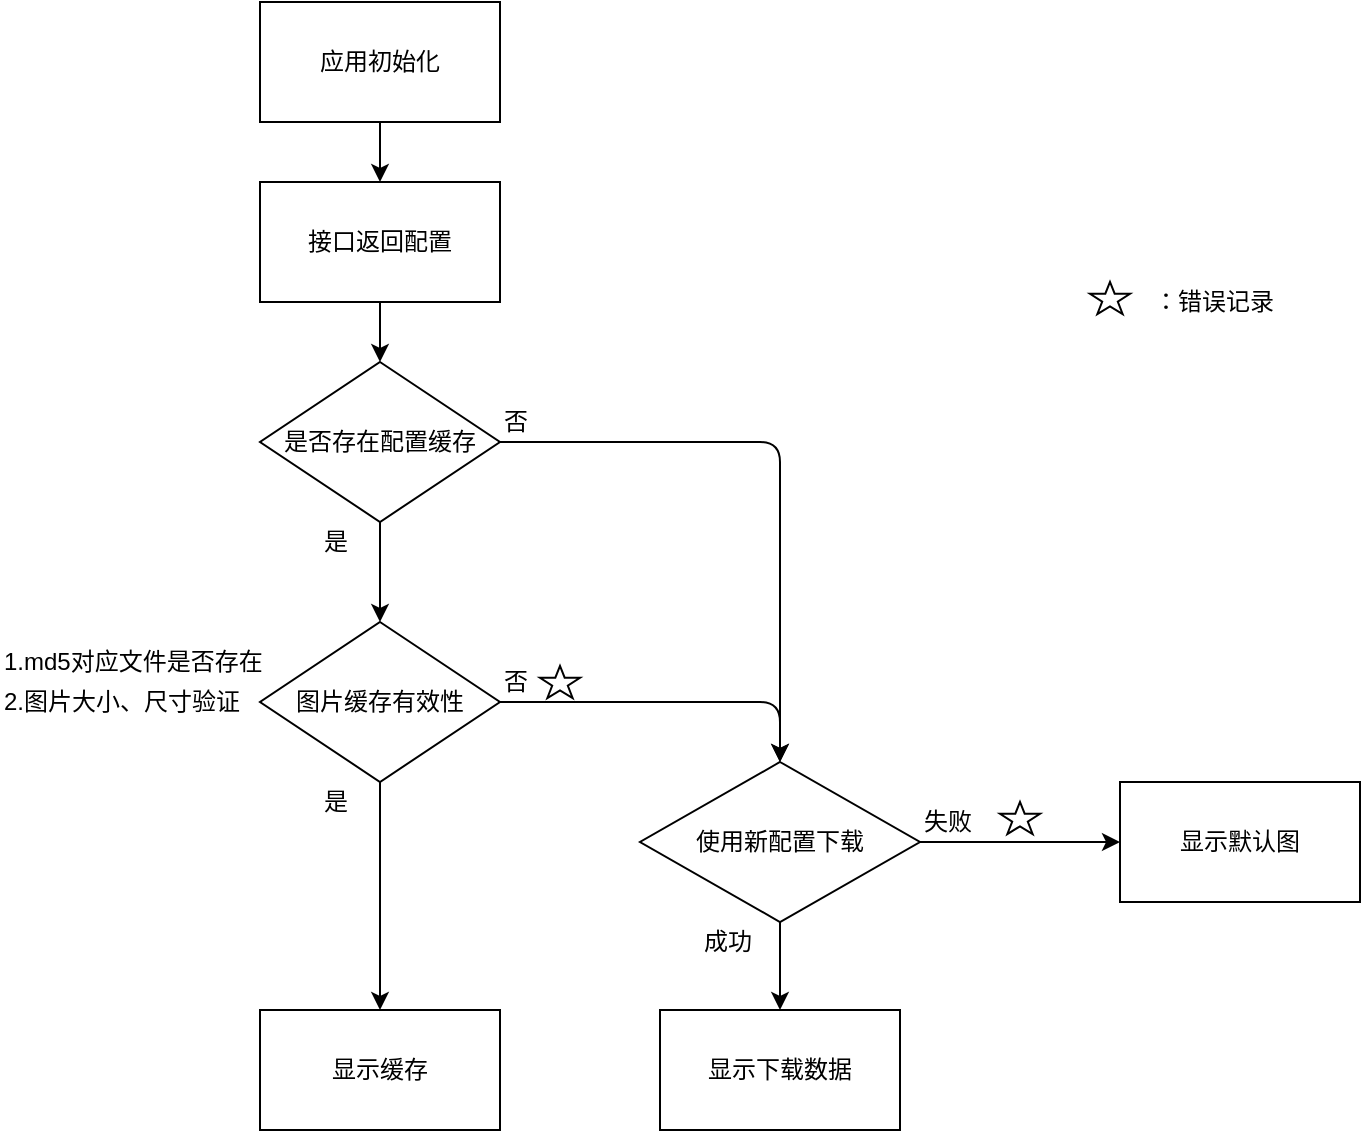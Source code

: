 <mxfile version="11.0.9" type="github"><diagram id="Av-IHMT5Xzm4aiiN9Ryq" name="Page-1"><mxGraphModel dx="1388" dy="658" grid="1" gridSize="10" guides="1" tooltips="1" connect="1" arrows="1" fold="1" page="1" pageScale="1" pageWidth="827" pageHeight="1169" math="0" shadow="0"><root><mxCell id="0"/><mxCell id="1" parent="0"/><mxCell id="tXEbZ64m0D1ujOn4RVzD-1" value="应用初始化" style="rounded=0;whiteSpace=wrap;html=1;" parent="1" vertex="1"><mxGeometry x="190" y="20" width="120" height="60" as="geometry"/></mxCell><mxCell id="tXEbZ64m0D1ujOn4RVzD-2" value="是否存在配置缓存" style="rhombus;whiteSpace=wrap;html=1;" parent="1" vertex="1"><mxGeometry x="190" y="200" width="120" height="80" as="geometry"/></mxCell><mxCell id="tXEbZ64m0D1ujOn4RVzD-3" value="" style="endArrow=classic;html=1;exitX=0.5;exitY=1;exitDx=0;exitDy=0;entryX=0.5;entryY=0;entryDx=0;entryDy=0;" parent="1" source="tXEbZ64m0D1ujOn4RVzD-1" target="cP8PxudESQkfHD-K65UT-2" edge="1"><mxGeometry width="50" height="50" relative="1" as="geometry"><mxPoint x="190" y="350" as="sourcePoint"/><mxPoint x="250" y="130" as="targetPoint"/></mxGeometry></mxCell><mxCell id="tXEbZ64m0D1ujOn4RVzD-4" value="" style="endArrow=classic;html=1;exitX=0.5;exitY=1;exitDx=0;exitDy=0;" parent="1" source="tXEbZ64m0D1ujOn4RVzD-2" edge="1"><mxGeometry width="50" height="50" relative="1" as="geometry"><mxPoint x="190" y="350" as="sourcePoint"/><mxPoint x="250" y="330" as="targetPoint"/></mxGeometry></mxCell><mxCell id="tXEbZ64m0D1ujOn4RVzD-5" value="是" style="text;html=1;resizable=0;points=[];autosize=1;align=left;verticalAlign=top;spacingTop=-4;" parent="1" vertex="1"><mxGeometry x="220" y="280" width="30" height="20" as="geometry"/></mxCell><mxCell id="tXEbZ64m0D1ujOn4RVzD-6" value="否" style="text;html=1;resizable=0;points=[];autosize=1;align=left;verticalAlign=top;spacingTop=-4;" parent="1" vertex="1"><mxGeometry x="310" y="220" width="30" height="20" as="geometry"/></mxCell><mxCell id="cP8PxudESQkfHD-K65UT-1" value="" style="endArrow=classic;html=1;exitX=1;exitY=0.5;exitDx=0;exitDy=0;entryX=0.5;entryY=0;entryDx=0;entryDy=0;" parent="1" source="tXEbZ64m0D1ujOn4RVzD-2" target="cP8PxudESQkfHD-K65UT-14" edge="1"><mxGeometry width="50" height="50" relative="1" as="geometry"><mxPoint x="300" y="270" as="sourcePoint"/><mxPoint x="450" y="450" as="targetPoint"/><Array as="points"><mxPoint x="390" y="240"/><mxPoint x="450" y="240"/></Array></mxGeometry></mxCell><mxCell id="cP8PxudESQkfHD-K65UT-2" value="接口返回配置" style="rounded=0;whiteSpace=wrap;html=1;" parent="1" vertex="1"><mxGeometry x="190" y="110" width="120" height="60" as="geometry"/></mxCell><mxCell id="cP8PxudESQkfHD-K65UT-3" value="" style="endArrow=classic;html=1;exitX=0.5;exitY=1;exitDx=0;exitDy=0;entryX=0.5;entryY=0;entryDx=0;entryDy=0;" parent="1" source="cP8PxudESQkfHD-K65UT-2" target="tXEbZ64m0D1ujOn4RVzD-2" edge="1"><mxGeometry width="50" height="50" relative="1" as="geometry"><mxPoint x="190" y="460" as="sourcePoint"/><mxPoint x="250" y="210" as="targetPoint"/></mxGeometry></mxCell><mxCell id="cP8PxudESQkfHD-K65UT-4" value="图片缓存有效性" style="rhombus;whiteSpace=wrap;html=1;" parent="1" vertex="1"><mxGeometry x="190" y="330" width="120" height="80" as="geometry"/></mxCell><mxCell id="cP8PxudESQkfHD-K65UT-7" value="否" style="text;html=1;resizable=0;points=[];autosize=1;align=left;verticalAlign=top;spacingTop=-4;" parent="1" vertex="1"><mxGeometry x="310" y="350" width="30" height="20" as="geometry"/></mxCell><mxCell id="cP8PxudESQkfHD-K65UT-8" value="" style="endArrow=classic;html=1;exitX=0.5;exitY=1;exitDx=0;exitDy=0;entryX=0.5;entryY=0;entryDx=0;entryDy=0;" parent="1" source="cP8PxudESQkfHD-K65UT-4" target="cP8PxudESQkfHD-K65UT-13" edge="1"><mxGeometry width="50" height="50" relative="1" as="geometry"><mxPoint x="260" y="290" as="sourcePoint"/><mxPoint x="250" y="500" as="targetPoint"/></mxGeometry></mxCell><mxCell id="cP8PxudESQkfHD-K65UT-13" value="显示缓存" style="rounded=0;whiteSpace=wrap;html=1;" parent="1" vertex="1"><mxGeometry x="190" y="524" width="120" height="60" as="geometry"/></mxCell><mxCell id="cP8PxudESQkfHD-K65UT-36" value="" style="edgeStyle=orthogonalEdgeStyle;rounded=0;orthogonalLoop=1;jettySize=auto;html=1;entryX=0;entryY=0.5;entryDx=0;entryDy=0;" parent="1" source="cP8PxudESQkfHD-K65UT-14" edge="1" target="cP8PxudESQkfHD-K65UT-27"><mxGeometry relative="1" as="geometry"><mxPoint x="590" y="440" as="targetPoint"/></mxGeometry></mxCell><mxCell id="cP8PxudESQkfHD-K65UT-37" style="edgeStyle=orthogonalEdgeStyle;rounded=0;orthogonalLoop=1;jettySize=auto;html=1;entryX=0.5;entryY=0;entryDx=0;entryDy=0;" parent="1" source="cP8PxudESQkfHD-K65UT-14" target="cP8PxudESQkfHD-K65UT-29" edge="1"><mxGeometry relative="1" as="geometry"/></mxCell><mxCell id="cP8PxudESQkfHD-K65UT-14" value="使用新配置下载" style="rhombus;whiteSpace=wrap;html=1;" parent="1" vertex="1"><mxGeometry x="380" y="400" width="140" height="80" as="geometry"/></mxCell><mxCell id="cP8PxudESQkfHD-K65UT-16" value="成功" style="text;html=1;resizable=0;points=[];autosize=1;align=left;verticalAlign=top;spacingTop=-4;" parent="1" vertex="1"><mxGeometry x="410" y="480" width="40" height="20" as="geometry"/></mxCell><mxCell id="cP8PxudESQkfHD-K65UT-22" value="失败&amp;nbsp;" style="text;html=1;resizable=0;points=[];autosize=1;align=left;verticalAlign=top;spacingTop=-4;" parent="1" vertex="1"><mxGeometry x="520" y="420" width="40" height="20" as="geometry"/></mxCell><mxCell id="cP8PxudESQkfHD-K65UT-24" value="" style="endArrow=classic;html=1;exitX=1;exitY=0.5;exitDx=0;exitDy=0;entryX=0.5;entryY=0;entryDx=0;entryDy=0;" parent="1" source="cP8PxudESQkfHD-K65UT-4" target="cP8PxudESQkfHD-K65UT-14" edge="1"><mxGeometry width="50" height="50" relative="1" as="geometry"><mxPoint x="330" y="260" as="sourcePoint"/><mxPoint x="470" y="460" as="targetPoint"/><Array as="points"><mxPoint x="450" y="370"/></Array></mxGeometry></mxCell><mxCell id="cP8PxudESQkfHD-K65UT-25" style="edgeStyle=orthogonalEdgeStyle;rounded=0;orthogonalLoop=1;jettySize=auto;html=1;exitX=0.5;exitY=1;exitDx=0;exitDy=0;" parent="1" source="cP8PxudESQkfHD-K65UT-14" target="cP8PxudESQkfHD-K65UT-14" edge="1"><mxGeometry relative="1" as="geometry"/></mxCell><mxCell id="cP8PxudESQkfHD-K65UT-26" value="是" style="text;html=1;resizable=0;points=[];autosize=1;align=left;verticalAlign=top;spacingTop=-4;" parent="1" vertex="1"><mxGeometry x="220" y="410" width="30" height="20" as="geometry"/></mxCell><mxCell id="cP8PxudESQkfHD-K65UT-27" value="显示默认图" style="rounded=0;whiteSpace=wrap;html=1;" parent="1" vertex="1"><mxGeometry x="620" y="410" width="120" height="60" as="geometry"/></mxCell><mxCell id="cP8PxudESQkfHD-K65UT-29" value="显示下载数据" style="rounded=0;whiteSpace=wrap;html=1;" parent="1" vertex="1"><mxGeometry x="390" y="524" width="120" height="60" as="geometry"/></mxCell><mxCell id="Nhjgdy69EPyARYpoZWZJ-3" value="1.md5对应文件是否存在" style="text;html=1;resizable=0;points=[];autosize=1;align=left;verticalAlign=top;spacingTop=-4;" vertex="1" parent="1"><mxGeometry x="60" y="340" width="140" height="20" as="geometry"/></mxCell><mxCell id="Nhjgdy69EPyARYpoZWZJ-4" value="2.图片大小、尺寸验证" style="text;html=1;resizable=0;points=[];autosize=1;align=left;verticalAlign=top;spacingTop=-4;" vertex="1" parent="1"><mxGeometry x="60" y="360" width="130" height="20" as="geometry"/></mxCell><mxCell id="Nhjgdy69EPyARYpoZWZJ-6" value="" style="verticalLabelPosition=bottom;verticalAlign=top;html=1;shape=mxgraph.basic.star" vertex="1" parent="1"><mxGeometry x="560" y="420" width="20" height="16" as="geometry"/></mxCell><mxCell id="Nhjgdy69EPyARYpoZWZJ-7" value="" style="verticalLabelPosition=bottom;verticalAlign=top;html=1;shape=mxgraph.basic.star" vertex="1" parent="1"><mxGeometry x="330" y="352" width="20" height="16" as="geometry"/></mxCell><mxCell id="Nhjgdy69EPyARYpoZWZJ-8" value="" style="verticalLabelPosition=bottom;verticalAlign=top;html=1;shape=mxgraph.basic.star" vertex="1" parent="1"><mxGeometry x="605" y="160" width="20" height="16" as="geometry"/></mxCell><mxCell id="Nhjgdy69EPyARYpoZWZJ-10" value="：错误记录" style="text;html=1;resizable=0;points=[];autosize=1;align=left;verticalAlign=top;spacingTop=-4;" vertex="1" parent="1"><mxGeometry x="635" y="160" width="80" height="20" as="geometry"/></mxCell></root></mxGraphModel></diagram></mxfile>